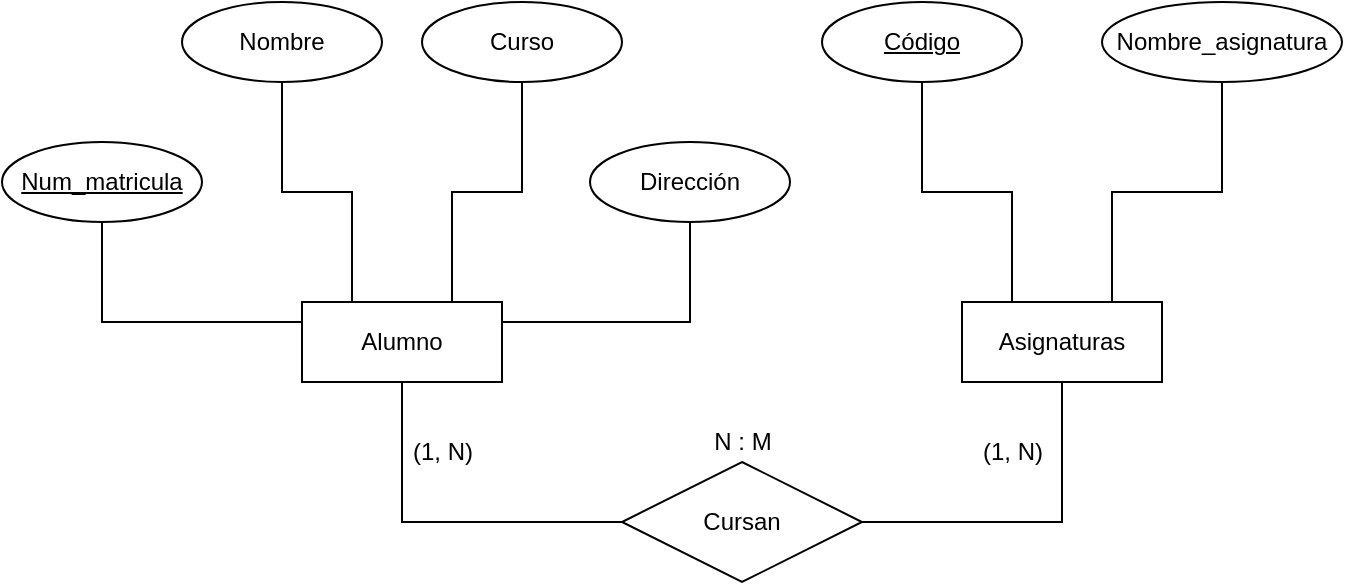 <mxfile version="13.7.9" type="device"><diagram id="9L7YrZVXxJMdHJFlkeab" name="Página-1"><mxGraphModel dx="1086" dy="806" grid="1" gridSize="10" guides="1" tooltips="1" connect="1" arrows="1" fold="1" page="1" pageScale="1" pageWidth="827" pageHeight="1169" math="0" shadow="0"><root><mxCell id="0"/><mxCell id="1" parent="0"/><mxCell id="OV1dwpi3cP-x8NiN9hB5-4" style="edgeStyle=orthogonalEdgeStyle;rounded=0;orthogonalLoop=1;jettySize=auto;html=1;entryX=0;entryY=0.5;entryDx=0;entryDy=0;endArrow=none;endFill=0;" parent="1" source="OV1dwpi3cP-x8NiN9hB5-1" target="OV1dwpi3cP-x8NiN9hB5-3" edge="1"><mxGeometry relative="1" as="geometry"><Array as="points"><mxPoint x="220" y="630"/></Array></mxGeometry></mxCell><mxCell id="OV1dwpi3cP-x8NiN9hB5-1" value="Alumno" style="whiteSpace=wrap;html=1;align=center;" parent="1" vertex="1"><mxGeometry x="170" y="520" width="100" height="40" as="geometry"/></mxCell><mxCell id="OV1dwpi3cP-x8NiN9hB5-5" style="edgeStyle=orthogonalEdgeStyle;rounded=0;orthogonalLoop=1;jettySize=auto;html=1;entryX=1;entryY=0.5;entryDx=0;entryDy=0;endArrow=none;endFill=0;" parent="1" source="OV1dwpi3cP-x8NiN9hB5-2" target="OV1dwpi3cP-x8NiN9hB5-3" edge="1"><mxGeometry relative="1" as="geometry"><Array as="points"><mxPoint x="550" y="630"/></Array></mxGeometry></mxCell><mxCell id="OV1dwpi3cP-x8NiN9hB5-2" value="Asignaturas" style="whiteSpace=wrap;html=1;align=center;" parent="1" vertex="1"><mxGeometry x="500" y="520" width="100" height="40" as="geometry"/></mxCell><mxCell id="OV1dwpi3cP-x8NiN9hB5-3" value="Cursan" style="shape=rhombus;perimeter=rhombusPerimeter;whiteSpace=wrap;html=1;align=center;" parent="1" vertex="1"><mxGeometry x="330" y="600" width="120" height="60" as="geometry"/></mxCell><mxCell id="OV1dwpi3cP-x8NiN9hB5-10" style="edgeStyle=orthogonalEdgeStyle;rounded=0;orthogonalLoop=1;jettySize=auto;html=1;exitX=0.5;exitY=1;exitDx=0;exitDy=0;entryX=0;entryY=0.25;entryDx=0;entryDy=0;endArrow=none;endFill=0;" parent="1" source="OV1dwpi3cP-x8NiN9hB5-6" target="OV1dwpi3cP-x8NiN9hB5-1" edge="1"><mxGeometry relative="1" as="geometry"/></mxCell><mxCell id="OV1dwpi3cP-x8NiN9hB5-6" value="Num_matricula" style="ellipse;whiteSpace=wrap;html=1;align=center;fontStyle=4;" parent="1" vertex="1"><mxGeometry x="20" y="440" width="100" height="40" as="geometry"/></mxCell><mxCell id="OV1dwpi3cP-x8NiN9hB5-13" style="edgeStyle=orthogonalEdgeStyle;rounded=0;orthogonalLoop=1;jettySize=auto;html=1;entryX=0.25;entryY=0;entryDx=0;entryDy=0;endArrow=none;endFill=0;" parent="1" source="OV1dwpi3cP-x8NiN9hB5-7" target="OV1dwpi3cP-x8NiN9hB5-1" edge="1"><mxGeometry relative="1" as="geometry"/></mxCell><mxCell id="OV1dwpi3cP-x8NiN9hB5-7" value="Nombre" style="ellipse;whiteSpace=wrap;html=1;align=center;" parent="1" vertex="1"><mxGeometry x="110" y="370" width="100" height="40" as="geometry"/></mxCell><mxCell id="OV1dwpi3cP-x8NiN9hB5-12" style="edgeStyle=orthogonalEdgeStyle;rounded=0;orthogonalLoop=1;jettySize=auto;html=1;entryX=0.75;entryY=0;entryDx=0;entryDy=0;endArrow=none;endFill=0;" parent="1" source="OV1dwpi3cP-x8NiN9hB5-8" target="OV1dwpi3cP-x8NiN9hB5-1" edge="1"><mxGeometry relative="1" as="geometry"/></mxCell><mxCell id="OV1dwpi3cP-x8NiN9hB5-8" value="Curso" style="ellipse;whiteSpace=wrap;html=1;align=center;" parent="1" vertex="1"><mxGeometry x="230" y="370" width="100" height="40" as="geometry"/></mxCell><mxCell id="OV1dwpi3cP-x8NiN9hB5-11" style="edgeStyle=orthogonalEdgeStyle;rounded=0;orthogonalLoop=1;jettySize=auto;html=1;entryX=1;entryY=0.25;entryDx=0;entryDy=0;endArrow=none;endFill=0;" parent="1" source="OV1dwpi3cP-x8NiN9hB5-9" target="OV1dwpi3cP-x8NiN9hB5-1" edge="1"><mxGeometry relative="1" as="geometry"><Array as="points"><mxPoint x="364" y="530"/></Array></mxGeometry></mxCell><mxCell id="OV1dwpi3cP-x8NiN9hB5-9" value="Dirección" style="ellipse;whiteSpace=wrap;html=1;align=center;" parent="1" vertex="1"><mxGeometry x="314" y="440" width="100" height="40" as="geometry"/></mxCell><mxCell id="OV1dwpi3cP-x8NiN9hB5-16" style="edgeStyle=orthogonalEdgeStyle;rounded=0;orthogonalLoop=1;jettySize=auto;html=1;entryX=0.25;entryY=0;entryDx=0;entryDy=0;endArrow=none;endFill=0;" parent="1" source="OV1dwpi3cP-x8NiN9hB5-14" target="OV1dwpi3cP-x8NiN9hB5-2" edge="1"><mxGeometry relative="1" as="geometry"/></mxCell><mxCell id="OV1dwpi3cP-x8NiN9hB5-14" value="Código" style="ellipse;whiteSpace=wrap;html=1;align=center;fontStyle=4;" parent="1" vertex="1"><mxGeometry x="430" y="370" width="100" height="40" as="geometry"/></mxCell><mxCell id="OV1dwpi3cP-x8NiN9hB5-17" style="edgeStyle=orthogonalEdgeStyle;rounded=0;orthogonalLoop=1;jettySize=auto;html=1;entryX=0.75;entryY=0;entryDx=0;entryDy=0;endArrow=none;endFill=0;" parent="1" source="OV1dwpi3cP-x8NiN9hB5-15" target="OV1dwpi3cP-x8NiN9hB5-2" edge="1"><mxGeometry relative="1" as="geometry"/></mxCell><mxCell id="OV1dwpi3cP-x8NiN9hB5-15" value="Nombre_asignatura" style="ellipse;whiteSpace=wrap;html=1;align=center;" parent="1" vertex="1"><mxGeometry x="570" y="370" width="120" height="40" as="geometry"/></mxCell><mxCell id="a3ZdCheA0jGZuTQ8Hmlu-1" value="N : M" style="text;html=1;resizable=0;autosize=1;align=center;verticalAlign=middle;points=[];fillColor=none;strokeColor=none;rounded=0;" parent="1" vertex="1"><mxGeometry x="370" y="580" width="40" height="20" as="geometry"/></mxCell><mxCell id="rIHZqxKLHoJvIV9iqvB5-1" value="(1, N)" style="text;html=1;resizable=0;autosize=1;align=center;verticalAlign=middle;points=[];fillColor=none;strokeColor=none;rounded=0;" vertex="1" parent="1"><mxGeometry x="215" y="585" width="50" height="20" as="geometry"/></mxCell><mxCell id="rIHZqxKLHoJvIV9iqvB5-2" value="(1, N)" style="text;html=1;resizable=0;autosize=1;align=center;verticalAlign=middle;points=[];fillColor=none;strokeColor=none;rounded=0;" vertex="1" parent="1"><mxGeometry x="500" y="585" width="50" height="20" as="geometry"/></mxCell></root></mxGraphModel></diagram></mxfile>